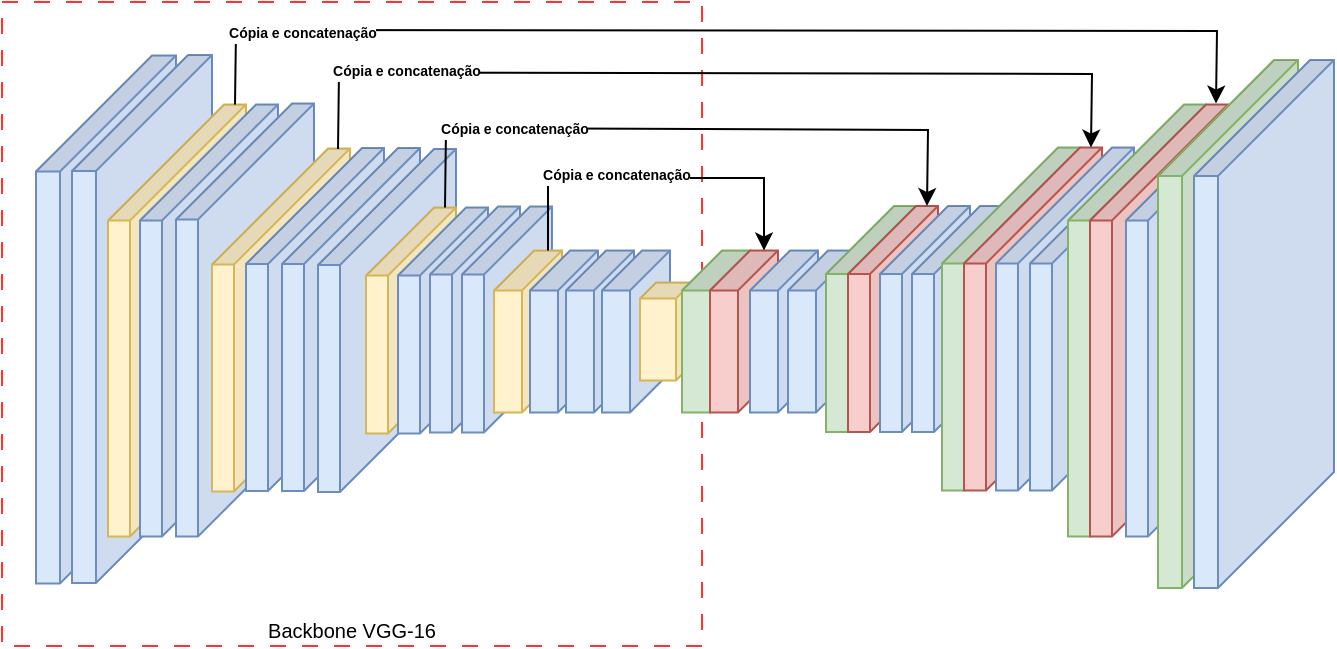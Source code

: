 <mxfile version="24.0.7" type="github">
  <diagram id="zFlVRU_5h1scILDpNqvU" name="Page-1">
    <mxGraphModel dx="819" dy="449" grid="0" gridSize="10" guides="1" tooltips="1" connect="1" arrows="1" fold="1" page="1" pageScale="1" pageWidth="1654" pageHeight="1169" background="#FFFFFF" math="0" shadow="0">
      <root>
        <mxCell id="0" />
        <mxCell id="1" parent="0" />
        <mxCell id="gk7VWWvbLwUDzhhFXbr7-26" value="" style="rounded=0;whiteSpace=wrap;html=1;fillColor=none;dashed=1;dashPattern=8 8;strokeColor=#FF3333;" vertex="1" parent="1">
          <mxGeometry x="52" y="137" width="350" height="322" as="geometry" />
        </mxCell>
        <mxCell id="gk7VWWvbLwUDzhhFXbr7-28" value="" style="shape=cube;whiteSpace=wrap;html=1;boundedLbl=1;backgroundOutline=1;darkOpacity=0.05;darkOpacity2=0.1;size=58;perimeterSpacing=0;strokeColor=#6c8ebf;fillColor=#dae8fc;direction=south;labelPadding=0;" vertex="1" parent="1">
          <mxGeometry x="69" y="163.75" width="70" height="264" as="geometry" />
        </mxCell>
        <mxCell id="YaG1ghF0Epi8K0uBQFao-6" value="" style="shape=cube;whiteSpace=wrap;html=1;boundedLbl=1;backgroundOutline=1;darkOpacity=0.05;darkOpacity2=0.1;size=58;perimeterSpacing=0;strokeColor=#6c8ebf;fillColor=#dae8fc;direction=south;labelPadding=0;" parent="1" vertex="1">
          <mxGeometry x="87" y="163.5" width="70" height="264" as="geometry" />
        </mxCell>
        <mxCell id="YaG1ghF0Epi8K0uBQFao-7" value="" style="shape=cube;whiteSpace=wrap;html=1;boundedLbl=1;backgroundOutline=1;darkOpacity=0.05;darkOpacity2=0.1;size=58;perimeterSpacing=0;strokeColor=#d6b656;fillColor=#fff2cc;direction=south;labelPadding=0;" parent="1" vertex="1">
          <mxGeometry x="105" y="188.25" width="69" height="216" as="geometry" />
        </mxCell>
        <mxCell id="YaG1ghF0Epi8K0uBQFao-8" value="" style="shape=cube;whiteSpace=wrap;html=1;boundedLbl=1;backgroundOutline=1;darkOpacity=0.05;darkOpacity2=0.1;size=58;perimeterSpacing=0;strokeColor=#6c8ebf;fillColor=#dae8fc;direction=south;labelPadding=0;" parent="1" vertex="1">
          <mxGeometry x="121" y="188.25" width="69" height="216" as="geometry" />
        </mxCell>
        <mxCell id="YaG1ghF0Epi8K0uBQFao-9" value="" style="shape=cube;whiteSpace=wrap;html=1;boundedLbl=1;backgroundOutline=1;darkOpacity=0.05;darkOpacity2=0.1;size=58;perimeterSpacing=0;strokeColor=#6c8ebf;fillColor=#dae8fc;direction=south;labelPadding=0;" parent="1" vertex="1">
          <mxGeometry x="139" y="187.75" width="69" height="216.5" as="geometry" />
        </mxCell>
        <mxCell id="YaG1ghF0Epi8K0uBQFao-10" value="" style="shape=cube;whiteSpace=wrap;html=1;boundedLbl=1;backgroundOutline=1;darkOpacity=0.05;darkOpacity2=0.1;size=58;perimeterSpacing=0;strokeColor=#d6b656;fillColor=#fff2cc;direction=south;labelPadding=0;" parent="1" vertex="1">
          <mxGeometry x="157" y="210.25" width="69" height="171.5" as="geometry" />
        </mxCell>
        <mxCell id="YaG1ghF0Epi8K0uBQFao-11" value="" style="shape=cube;whiteSpace=wrap;html=1;boundedLbl=1;backgroundOutline=1;darkOpacity=0.05;darkOpacity2=0.1;size=58;perimeterSpacing=0;strokeColor=#6c8ebf;fillColor=#dae8fc;direction=south;labelPadding=0;" parent="1" vertex="1">
          <mxGeometry x="174" y="210" width="69" height="171.5" as="geometry" />
        </mxCell>
        <mxCell id="YaG1ghF0Epi8K0uBQFao-12" value="" style="shape=cube;whiteSpace=wrap;html=1;boundedLbl=1;backgroundOutline=1;darkOpacity=0.05;darkOpacity2=0.1;size=58;perimeterSpacing=0;strokeColor=#6c8ebf;fillColor=#dae8fc;direction=south;labelPadding=0;" parent="1" vertex="1">
          <mxGeometry x="192" y="210" width="69" height="171.5" as="geometry" />
        </mxCell>
        <mxCell id="YaG1ghF0Epi8K0uBQFao-13" value="" style="shape=cube;whiteSpace=wrap;html=1;boundedLbl=1;backgroundOutline=1;darkOpacity=0.05;darkOpacity2=0.1;size=58;perimeterSpacing=0;strokeColor=#6c8ebf;fillColor=#dae8fc;direction=south;labelPadding=0;" parent="1" vertex="1">
          <mxGeometry x="210" y="210.5" width="69" height="171.5" as="geometry" />
        </mxCell>
        <mxCell id="YaG1ghF0Epi8K0uBQFao-14" value="" style="shape=cube;whiteSpace=wrap;html=1;boundedLbl=1;backgroundOutline=1;darkOpacity=0.05;darkOpacity2=0.1;size=34;perimeterSpacing=0;strokeColor=#d6b656;fillColor=#fff2cc;direction=south;labelPadding=0;" parent="1" vertex="1">
          <mxGeometry x="234" y="239.75" width="45" height="113" as="geometry" />
        </mxCell>
        <mxCell id="YaG1ghF0Epi8K0uBQFao-15" value="" style="shape=cube;whiteSpace=wrap;html=1;boundedLbl=1;backgroundOutline=1;darkOpacity=0.05;darkOpacity2=0.1;size=34;perimeterSpacing=0;strokeColor=#6c8ebf;fillColor=#dae8fc;direction=south;labelPadding=0;" parent="1" vertex="1">
          <mxGeometry x="250" y="239.75" width="45" height="113" as="geometry" />
        </mxCell>
        <mxCell id="YaG1ghF0Epi8K0uBQFao-16" value="" style="shape=cube;whiteSpace=wrap;html=1;boundedLbl=1;backgroundOutline=1;darkOpacity=0.05;darkOpacity2=0.1;size=34;perimeterSpacing=0;strokeColor=#6c8ebf;fillColor=#dae8fc;direction=south;labelPadding=0;" parent="1" vertex="1">
          <mxGeometry x="266" y="239.25" width="45" height="113" as="geometry" />
        </mxCell>
        <mxCell id="YaG1ghF0Epi8K0uBQFao-17" value="" style="shape=cube;whiteSpace=wrap;html=1;boundedLbl=1;backgroundOutline=1;darkOpacity=0.05;darkOpacity2=0.1;size=34;perimeterSpacing=0;strokeColor=#6c8ebf;fillColor=#dae8fc;direction=south;labelPadding=0;" parent="1" vertex="1">
          <mxGeometry x="282" y="239.25" width="45" height="113" as="geometry" />
        </mxCell>
        <mxCell id="YaG1ghF0Epi8K0uBQFao-18" value="" style="shape=cube;whiteSpace=wrap;html=1;boundedLbl=1;backgroundOutline=1;darkOpacity=0.05;darkOpacity2=0.1;size=20;perimeterSpacing=0;strokeColor=#d6b656;fillColor=#fff2cc;direction=south;labelPadding=0;" parent="1" vertex="1">
          <mxGeometry x="298" y="261.25" width="34" height="81" as="geometry" />
        </mxCell>
        <mxCell id="YaG1ghF0Epi8K0uBQFao-19" value="" style="shape=cube;whiteSpace=wrap;html=1;boundedLbl=1;backgroundOutline=1;darkOpacity=0.05;darkOpacity2=0.1;size=20;perimeterSpacing=0;strokeColor=#6c8ebf;fillColor=#dae8fc;direction=south;labelPadding=0;" parent="1" vertex="1">
          <mxGeometry x="316" y="261.25" width="34" height="81" as="geometry" />
        </mxCell>
        <mxCell id="YaG1ghF0Epi8K0uBQFao-20" value="" style="shape=cube;whiteSpace=wrap;html=1;boundedLbl=1;backgroundOutline=1;darkOpacity=0.05;darkOpacity2=0.1;size=20;perimeterSpacing=0;strokeColor=#6c8ebf;fillColor=#dae8fc;direction=south;labelPadding=0;" parent="1" vertex="1">
          <mxGeometry x="334" y="261.25" width="34" height="81" as="geometry" />
        </mxCell>
        <mxCell id="YaG1ghF0Epi8K0uBQFao-21" value="" style="shape=cube;whiteSpace=wrap;html=1;boundedLbl=1;backgroundOutline=1;darkOpacity=0.05;darkOpacity2=0.1;size=20;perimeterSpacing=0;strokeColor=#6c8ebf;fillColor=#dae8fc;direction=south;labelPadding=0;" parent="1" vertex="1">
          <mxGeometry x="352" y="261.25" width="34" height="81" as="geometry" />
        </mxCell>
        <mxCell id="YaG1ghF0Epi8K0uBQFao-22" value="" style="shape=cube;whiteSpace=wrap;html=1;boundedLbl=1;backgroundOutline=1;darkOpacity=0.05;darkOpacity2=0.1;size=8;perimeterSpacing=0;strokeColor=#d6b656;fillColor=#fff2cc;direction=south;labelPadding=0;" parent="1" vertex="1">
          <mxGeometry x="371" y="277.25" width="26" height="49" as="geometry" />
        </mxCell>
        <mxCell id="YaG1ghF0Epi8K0uBQFao-24" value="" style="shape=cube;whiteSpace=wrap;html=1;boundedLbl=1;backgroundOutline=1;darkOpacity=0.05;darkOpacity2=0.1;size=20;perimeterSpacing=0;strokeColor=#82b366;fillColor=#d5e8d4;direction=south;labelPadding=0;" parent="1" vertex="1">
          <mxGeometry x="392" y="261.25" width="34" height="81" as="geometry" />
        </mxCell>
        <mxCell id="YaG1ghF0Epi8K0uBQFao-25" value="" style="shape=cube;whiteSpace=wrap;html=1;boundedLbl=1;backgroundOutline=1;darkOpacity=0.05;darkOpacity2=0.1;size=20;perimeterSpacing=0;strokeColor=#b85450;fillColor=#f8cecc;direction=south;labelPadding=0;" parent="1" vertex="1">
          <mxGeometry x="406" y="261.25" width="34" height="81" as="geometry" />
        </mxCell>
        <mxCell id="YaG1ghF0Epi8K0uBQFao-27" value="" style="shape=cube;whiteSpace=wrap;html=1;boundedLbl=1;backgroundOutline=1;darkOpacity=0.05;darkOpacity2=0.1;size=20;perimeterSpacing=0;strokeColor=#6c8ebf;fillColor=#dae8fc;direction=south;labelPadding=0;" parent="1" vertex="1">
          <mxGeometry x="426" y="261.25" width="34" height="81" as="geometry" />
        </mxCell>
        <mxCell id="YaG1ghF0Epi8K0uBQFao-28" value="" style="shape=cube;whiteSpace=wrap;html=1;boundedLbl=1;backgroundOutline=1;darkOpacity=0.05;darkOpacity2=0.1;size=20;perimeterSpacing=0;strokeColor=#6c8ebf;fillColor=#dae8fc;direction=south;labelPadding=0;" parent="1" vertex="1">
          <mxGeometry x="445" y="261.25" width="34" height="81" as="geometry" />
        </mxCell>
        <mxCell id="gk7VWWvbLwUDzhhFXbr7-2" value="" style="shape=cube;whiteSpace=wrap;html=1;boundedLbl=1;backgroundOutline=1;darkOpacity=0.05;darkOpacity2=0.1;size=34;perimeterSpacing=0;strokeColor=#82b366;fillColor=#d5e8d4;direction=south;labelPadding=0;" vertex="1" parent="1">
          <mxGeometry x="464" y="239" width="45" height="113" as="geometry" />
        </mxCell>
        <mxCell id="gk7VWWvbLwUDzhhFXbr7-3" value="" style="shape=cube;whiteSpace=wrap;html=1;boundedLbl=1;backgroundOutline=1;darkOpacity=0.05;darkOpacity2=0.1;size=34;perimeterSpacing=0;strokeColor=#b85450;fillColor=#f8cecc;direction=south;labelPadding=0;" vertex="1" parent="1">
          <mxGeometry x="475" y="239" width="45" height="113" as="geometry" />
        </mxCell>
        <mxCell id="gk7VWWvbLwUDzhhFXbr7-4" value="" style="shape=cube;whiteSpace=wrap;html=1;boundedLbl=1;backgroundOutline=1;darkOpacity=0.05;darkOpacity2=0.1;size=34;perimeterSpacing=0;strokeColor=#6c8ebf;fillColor=#dae8fc;direction=south;labelPadding=0;" vertex="1" parent="1">
          <mxGeometry x="491" y="239" width="45" height="113" as="geometry" />
        </mxCell>
        <mxCell id="gk7VWWvbLwUDzhhFXbr7-5" value="" style="shape=cube;whiteSpace=wrap;html=1;boundedLbl=1;backgroundOutline=1;darkOpacity=0.05;darkOpacity2=0.1;size=34;perimeterSpacing=0;strokeColor=#6c8ebf;fillColor=#dae8fc;direction=south;labelPadding=0;" vertex="1" parent="1">
          <mxGeometry x="507" y="239" width="45" height="113" as="geometry" />
        </mxCell>
        <mxCell id="gk7VWWvbLwUDzhhFXbr7-6" value="" style="shape=cube;whiteSpace=wrap;html=1;boundedLbl=1;backgroundOutline=1;darkOpacity=0.05;darkOpacity2=0.1;size=58;perimeterSpacing=0;strokeColor=#82b366;fillColor=#d5e8d4;direction=south;labelPadding=0;" vertex="1" parent="1">
          <mxGeometry x="522" y="209.75" width="69" height="171.5" as="geometry" />
        </mxCell>
        <mxCell id="gk7VWWvbLwUDzhhFXbr7-7" value="" style="shape=cube;whiteSpace=wrap;html=1;boundedLbl=1;backgroundOutline=1;darkOpacity=0.05;darkOpacity2=0.1;size=58;perimeterSpacing=0;strokeColor=#b85450;fillColor=#f8cecc;direction=south;labelPadding=0;" vertex="1" parent="1">
          <mxGeometry x="533" y="209.75" width="69" height="171.5" as="geometry" />
        </mxCell>
        <mxCell id="gk7VWWvbLwUDzhhFXbr7-8" value="" style="shape=cube;whiteSpace=wrap;html=1;boundedLbl=1;backgroundOutline=1;darkOpacity=0.05;darkOpacity2=0.1;size=58;perimeterSpacing=0;strokeColor=#6c8ebf;fillColor=#dae8fc;direction=south;labelPadding=0;" vertex="1" parent="1">
          <mxGeometry x="549" y="209.75" width="69" height="171.5" as="geometry" />
        </mxCell>
        <mxCell id="gk7VWWvbLwUDzhhFXbr7-9" value="" style="shape=cube;whiteSpace=wrap;html=1;boundedLbl=1;backgroundOutline=1;darkOpacity=0.05;darkOpacity2=0.1;size=58;perimeterSpacing=0;strokeColor=#6c8ebf;fillColor=#dae8fc;direction=south;labelPadding=0;" vertex="1" parent="1">
          <mxGeometry x="566" y="209.75" width="69" height="171.5" as="geometry" />
        </mxCell>
        <mxCell id="gk7VWWvbLwUDzhhFXbr7-10" value="" style="shape=cube;whiteSpace=wrap;html=1;boundedLbl=1;backgroundOutline=1;darkOpacity=0.05;darkOpacity2=0.1;size=58;perimeterSpacing=0;strokeColor=#82b366;fillColor=#d5e8d4;direction=south;labelPadding=0;" vertex="1" parent="1">
          <mxGeometry x="585" y="188.25" width="69" height="216" as="geometry" />
        </mxCell>
        <mxCell id="gk7VWWvbLwUDzhhFXbr7-11" value="" style="shape=cube;whiteSpace=wrap;html=1;boundedLbl=1;backgroundOutline=1;darkOpacity=0.05;darkOpacity2=0.1;size=58;perimeterSpacing=0;strokeColor=#b85450;fillColor=#f8cecc;direction=south;labelPadding=0;" vertex="1" parent="1">
          <mxGeometry x="596" y="188.25" width="69" height="216" as="geometry" />
        </mxCell>
        <mxCell id="gk7VWWvbLwUDzhhFXbr7-12" value="" style="shape=cube;whiteSpace=wrap;html=1;boundedLbl=1;backgroundOutline=1;darkOpacity=0.05;darkOpacity2=0.1;size=58;perimeterSpacing=0;strokeColor=#6c8ebf;fillColor=#dae8fc;direction=south;labelPadding=0;" vertex="1" parent="1">
          <mxGeometry x="614" y="188.25" width="69" height="216" as="geometry" />
        </mxCell>
        <mxCell id="gk7VWWvbLwUDzhhFXbr7-15" value="" style="endArrow=classic;html=1;rounded=0;entryX=0;entryY=0;entryDx=0;entryDy=5.5;entryPerimeter=0;exitX=0;exitY=0;exitDx=0;exitDy=5.5;exitPerimeter=0;" edge="1" parent="1" source="YaG1ghF0Epi8K0uBQFao-7">
          <mxGeometry width="50" height="50" relative="1" as="geometry">
            <mxPoint x="177" y="187.75" as="sourcePoint" />
            <mxPoint x="659" y="187.75" as="targetPoint" />
            <Array as="points">
              <mxPoint x="169" y="151" />
              <mxPoint x="659.5" y="151.5" />
            </Array>
          </mxGeometry>
        </mxCell>
        <mxCell id="gk7VWWvbLwUDzhhFXbr7-21" value="Cópia e concatenação" style="edgeLabel;html=1;align=center;verticalAlign=middle;resizable=0;points=[];fontSize=7;fontStyle=1" vertex="1" connectable="0" parent="gk7VWWvbLwUDzhhFXbr7-15">
          <mxGeometry x="-0.026" relative="1" as="geometry">
            <mxPoint x="-204" y="2" as="offset" />
          </mxGeometry>
        </mxCell>
        <mxCell id="gk7VWWvbLwUDzhhFXbr7-16" value="" style="endArrow=classic;html=1;rounded=0;exitX=0;exitY=0;exitDx=0;exitDy=5.5;exitPerimeter=0;entryX=0;entryY=0;entryDx=0;entryDy=5.5;entryPerimeter=0;endSize=6;" edge="1" parent="1" target="gk7VWWvbLwUDzhhFXbr7-7">
          <mxGeometry width="50" height="50" relative="1" as="geometry">
            <mxPoint x="220" y="210.5" as="sourcePoint" />
            <mxPoint x="505" y="174" as="targetPoint" />
            <Array as="points">
              <mxPoint x="220.5" y="172.25" />
              <mxPoint x="597" y="173" />
            </Array>
          </mxGeometry>
        </mxCell>
        <mxCell id="gk7VWWvbLwUDzhhFXbr7-22" value="Cópia e concatenação" style="edgeLabel;html=1;align=center;verticalAlign=middle;resizable=0;points=[];fontSize=7;fontStyle=1" vertex="1" connectable="0" parent="gk7VWWvbLwUDzhhFXbr7-16">
          <mxGeometry x="-0.017" y="1" relative="1" as="geometry">
            <mxPoint x="-150" as="offset" />
          </mxGeometry>
        </mxCell>
        <mxCell id="gk7VWWvbLwUDzhhFXbr7-17" value="" style="endArrow=classic;html=1;rounded=0;exitX=0;exitY=0;exitDx=0;exitDy=5.5;exitPerimeter=0;entryX=0;entryY=0;entryDx=0;entryDy=5.5;entryPerimeter=0;" edge="1" parent="1" source="YaG1ghF0Epi8K0uBQFao-14" target="gk7VWWvbLwUDzhhFXbr7-3">
          <mxGeometry width="50" height="50" relative="1" as="geometry">
            <mxPoint x="291" y="225" as="sourcePoint" />
            <mxPoint x="341" y="175" as="targetPoint" />
            <Array as="points">
              <mxPoint x="274" y="200" />
              <mxPoint x="515" y="201" />
            </Array>
          </mxGeometry>
        </mxCell>
        <mxCell id="gk7VWWvbLwUDzhhFXbr7-23" value="Cópia e concatenação" style="edgeLabel;html=1;align=center;verticalAlign=middle;resizable=0;points=[];fontSize=7;fontStyle=1" vertex="1" connectable="0" parent="gk7VWWvbLwUDzhhFXbr7-17">
          <mxGeometry x="0.006" y="1" relative="1" as="geometry">
            <mxPoint x="-87" y="1" as="offset" />
          </mxGeometry>
        </mxCell>
        <mxCell id="gk7VWWvbLwUDzhhFXbr7-19" value="" style="endArrow=classic;html=1;rounded=0;exitX=0;exitY=0;exitDx=0;exitDy=7;exitPerimeter=0;entryX=0;entryY=0;entryDx=0;entryDy=7;entryPerimeter=0;" edge="1" parent="1" source="YaG1ghF0Epi8K0uBQFao-18" target="YaG1ghF0Epi8K0uBQFao-25">
          <mxGeometry width="50" height="50" relative="1" as="geometry">
            <mxPoint x="329" y="263" as="sourcePoint" />
            <mxPoint x="379" y="213" as="targetPoint" />
            <Array as="points">
              <mxPoint x="325" y="225" />
              <mxPoint x="433" y="225" />
            </Array>
          </mxGeometry>
        </mxCell>
        <mxCell id="gk7VWWvbLwUDzhhFXbr7-24" value="&lt;font style=&quot;font-size: 7px;&quot;&gt;Cópia e concatenação&lt;/font&gt;" style="edgeLabel;html=1;align=center;verticalAlign=middle;resizable=0;points=[];fontSize=7;fontStyle=1" vertex="1" connectable="0" parent="gk7VWWvbLwUDzhhFXbr7-19">
          <mxGeometry x="-0.122" y="1" relative="1" as="geometry">
            <mxPoint x="-9" as="offset" />
          </mxGeometry>
        </mxCell>
        <mxCell id="gk7VWWvbLwUDzhhFXbr7-27" value="Backbone VGG-16" style="text;html=1;align=center;verticalAlign=middle;whiteSpace=wrap;rounded=0;fontSize=10;" vertex="1" parent="1">
          <mxGeometry x="162" y="442" width="130" height="17" as="geometry" />
        </mxCell>
        <mxCell id="gk7VWWvbLwUDzhhFXbr7-29" value="" style="shape=cube;whiteSpace=wrap;html=1;boundedLbl=1;backgroundOutline=1;darkOpacity=0.05;darkOpacity2=0.1;size=58;perimeterSpacing=0;strokeColor=#82b366;fillColor=#d5e8d4;direction=south;labelPadding=0;" vertex="1" parent="1">
          <mxGeometry x="630" y="166" width="70" height="264" as="geometry" />
        </mxCell>
        <mxCell id="gk7VWWvbLwUDzhhFXbr7-30" value="" style="shape=cube;whiteSpace=wrap;html=1;boundedLbl=1;backgroundOutline=1;darkOpacity=0.05;darkOpacity2=0.1;size=58;perimeterSpacing=0;strokeColor=#6c8ebf;fillColor=#dae8fc;direction=south;labelPadding=0;" vertex="1" parent="1">
          <mxGeometry x="648" y="166" width="70" height="264" as="geometry" />
        </mxCell>
      </root>
    </mxGraphModel>
  </diagram>
</mxfile>
